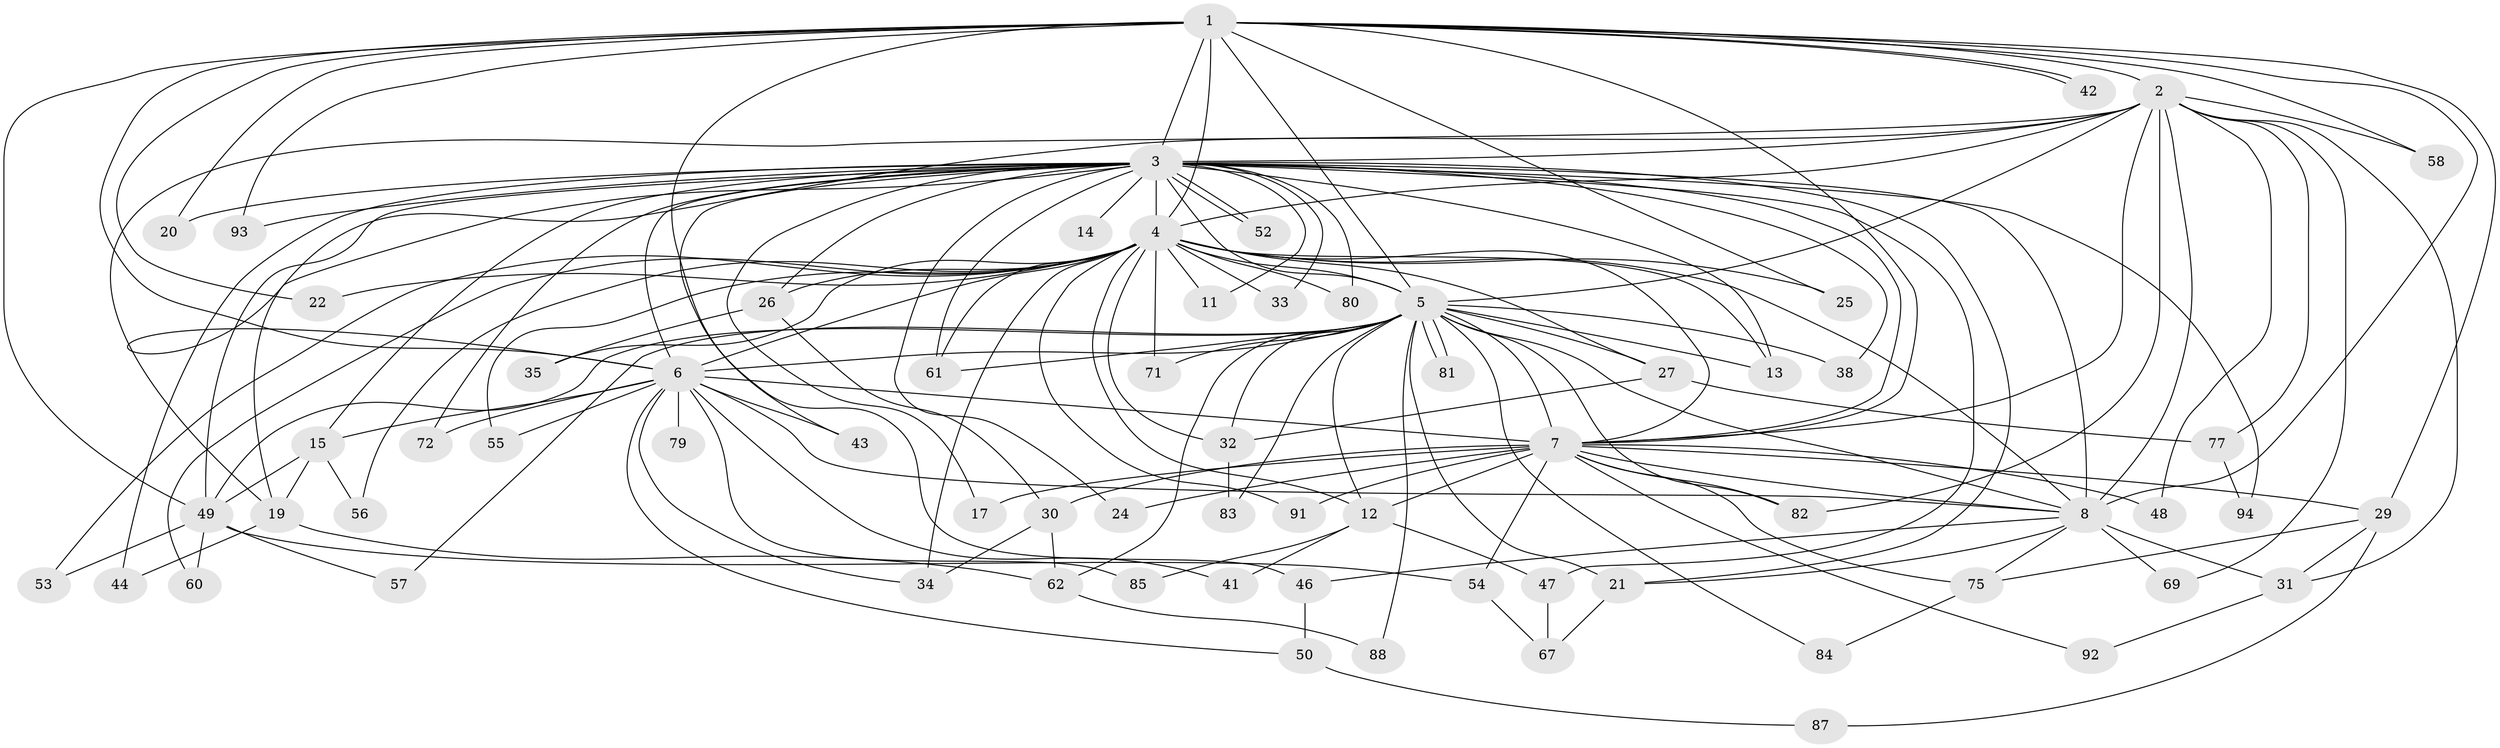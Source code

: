 // Generated by graph-tools (version 1.1) at 2025/23/03/03/25 07:23:39]
// undirected, 68 vertices, 160 edges
graph export_dot {
graph [start="1"]
  node [color=gray90,style=filled];
  1 [super="+16"];
  2 [super="+39"];
  3 [super="+9"];
  4 [super="+10"];
  5 [super="+45"];
  6 [super="+36"];
  7 [super="+76"];
  8 [super="+28"];
  11;
  12 [super="+63"];
  13 [super="+18"];
  14;
  15 [super="+70"];
  17;
  19 [super="+37"];
  20 [super="+23"];
  21 [super="+64"];
  22;
  24;
  25;
  26 [super="+51"];
  27;
  29;
  30;
  31 [super="+68"];
  32 [super="+59"];
  33;
  34 [super="+40"];
  35;
  38;
  41;
  42;
  43;
  44;
  46;
  47 [super="+78"];
  48;
  49 [super="+66"];
  50 [super="+89"];
  52;
  53;
  54;
  55;
  56;
  57;
  58;
  60;
  61 [super="+73"];
  62 [super="+65"];
  67 [super="+74"];
  69;
  71;
  72;
  75 [super="+86"];
  77;
  79;
  80;
  81;
  82 [super="+90"];
  83;
  84;
  85;
  87;
  88;
  91;
  92;
  93;
  94;
  1 -- 2;
  1 -- 3 [weight=2];
  1 -- 4 [weight=2];
  1 -- 5;
  1 -- 6 [weight=2];
  1 -- 7 [weight=2];
  1 -- 8;
  1 -- 20;
  1 -- 22;
  1 -- 25;
  1 -- 29;
  1 -- 42;
  1 -- 42;
  1 -- 46;
  1 -- 49;
  1 -- 58;
  1 -- 93;
  2 -- 3 [weight=2];
  2 -- 4 [weight=3];
  2 -- 5;
  2 -- 6;
  2 -- 7;
  2 -- 8;
  2 -- 19;
  2 -- 31;
  2 -- 48;
  2 -- 58;
  2 -- 69;
  2 -- 77;
  2 -- 82;
  3 -- 4 [weight=4];
  3 -- 5 [weight=2];
  3 -- 6 [weight=2];
  3 -- 7 [weight=2];
  3 -- 8 [weight=3];
  3 -- 11;
  3 -- 14 [weight=2];
  3 -- 20 [weight=2];
  3 -- 24;
  3 -- 26 [weight=2];
  3 -- 38;
  3 -- 44;
  3 -- 47 [weight=2];
  3 -- 52;
  3 -- 52;
  3 -- 72;
  3 -- 93;
  3 -- 15;
  3 -- 17;
  3 -- 19;
  3 -- 80;
  3 -- 94;
  3 -- 33;
  3 -- 43;
  3 -- 61;
  3 -- 13;
  3 -- 21;
  3 -- 49;
  4 -- 5 [weight=2];
  4 -- 6 [weight=2];
  4 -- 7 [weight=2];
  4 -- 8 [weight=2];
  4 -- 11;
  4 -- 13;
  4 -- 22;
  4 -- 25;
  4 -- 27;
  4 -- 32;
  4 -- 33;
  4 -- 34;
  4 -- 35;
  4 -- 55;
  4 -- 71;
  4 -- 91;
  4 -- 80;
  4 -- 53;
  4 -- 56;
  4 -- 26;
  4 -- 60;
  4 -- 61;
  4 -- 12;
  5 -- 6;
  5 -- 7 [weight=2];
  5 -- 8;
  5 -- 12;
  5 -- 13;
  5 -- 21;
  5 -- 27;
  5 -- 38;
  5 -- 49;
  5 -- 57;
  5 -- 61;
  5 -- 62;
  5 -- 71;
  5 -- 81;
  5 -- 81;
  5 -- 82;
  5 -- 83;
  5 -- 84;
  5 -- 88;
  5 -- 32;
  6 -- 7;
  6 -- 8 [weight=2];
  6 -- 15;
  6 -- 34;
  6 -- 41;
  6 -- 43;
  6 -- 50;
  6 -- 55;
  6 -- 72;
  6 -- 79 [weight=2];
  6 -- 85;
  7 -- 8;
  7 -- 12;
  7 -- 17;
  7 -- 24;
  7 -- 29;
  7 -- 30;
  7 -- 48;
  7 -- 54;
  7 -- 75;
  7 -- 91;
  7 -- 92;
  7 -- 82;
  8 -- 21;
  8 -- 31;
  8 -- 46;
  8 -- 69;
  8 -- 75;
  12 -- 41;
  12 -- 47;
  12 -- 85;
  15 -- 56;
  15 -- 19;
  15 -- 49;
  19 -- 44;
  19 -- 62;
  21 -- 67;
  26 -- 30;
  26 -- 35;
  27 -- 32;
  27 -- 77;
  29 -- 87;
  29 -- 75;
  29 -- 31;
  30 -- 62;
  30 -- 34;
  31 -- 92;
  32 -- 83;
  46 -- 50;
  47 -- 67;
  49 -- 53;
  49 -- 54;
  49 -- 57;
  49 -- 60;
  50 -- 87;
  54 -- 67;
  62 -- 88;
  75 -- 84;
  77 -- 94;
}
